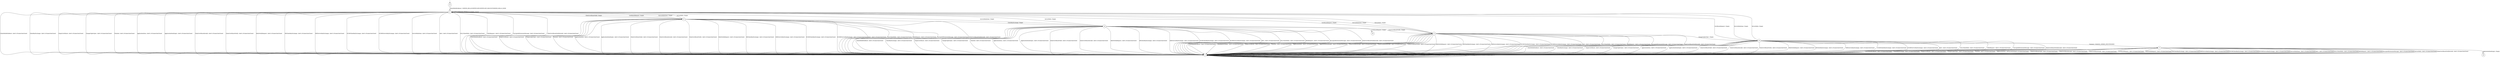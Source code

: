 digraph g {

	s0 [shape="circle" label="s0"];
	s1 [shape="circle" label="s1"];
	s2 [shape="circle" label="s2"];
	s3 [shape="circle" label="s3"];
	s4 [shape="circle" label="s4"];
	s5 [shape="circle" label="s5"];
	s6 [shape="circle" label="s6"];
	s7 [shape="circle" label="s7"];
	s8 [shape="circle" label="s8"];
	s9 [shape="circle" label="s9"];
	s0 -> s2 [label="ClientHelloRSAReset / SERVER_HELLOCERTIFICATECERTIFICATE_REQUESTSERVER_HELLO_DONE"];
	s1 -> s1 [label="ClientHelloRSAReset / x"];
	s1 -> s1 [label="ClientKeyExchange / x"];
	s1 -> s1 [label="EmptyCertificate / x"];
	s1 -> s1 [label="ChangeCipherSpec / x"];
	s1 -> s1 [label="Finished / x"];
	s1 -> s1 [label="ApplicationData / x"];
	s1 -> s1 [label="ApplicationDataEmpty / x"];
	s1 -> s1 [label="ClientCertificateValid / x"];
	s1 -> s1 [label="ClientCertificateInvalid / x"];
	s1 -> s1 [label="ClientCertificateVerify / x"];
	s1 -> s1 [label="CertificateRequest / x"];
	s1 -> s1 [label="HelloVerifyRequest / x"];
	s1 -> s1 [label="DHClientKeyExchange / x"];
	s1 -> s1 [label="DHEServerKeyExchange / x"];
	s1 -> s1 [label="ECDHClientKeyExchange / x"];
	s1 -> s1 [label="ECDHEServerKeyExchange / x"];
	s1 -> s1 [label="ServerHelloDone / x"];
	s1 -> s1 [label="Alert / x"];
	s1 -> s1 [label="SSL2ClientHello / x"];
	s1 -> s1 [label="HelloRequest / x"];
	s1 -> s1 [label="EncryptedExtensionMessage / x"];
	s1 -> s1 [label="ServerHello / x"];
	s1 -> s1 [label="ClientCertificateVerifyInvalid / x"];
	s2 -> s1 [label="ClientHelloRSAReset / Alert1.0ConnectionClosed"];
	s2 -> s1 [label="ClientKeyExchange / Alert1.0ConnectionClosed"];
	s2 -> s1 [label="EmptyCertificate / Alert1.0ConnectionClosed"];
	s2 -> s1 [label="ChangeCipherSpec / Alert1.0ConnectionClosed"];
	s2 -> s1 [label="Finished / Alert1.0ConnectionClosed"];
	s2 -> s1 [label="ApplicationData / Alert2.10ConnectionClosed"];
	s2 -> s1 [label="ApplicationDataEmpty / Alert1.0ConnectionClosed"];
	s2 -> s3 [label="ClientCertificateValid / Empty"];
	s2 -> s1 [label="ClientCertificateInvalid / Alert1.0ConnectionClosed"];
	s2 -> s1 [label="ClientCertificateVerify / Alert1.0ConnectionClosed"];
	s2 -> s2 [label="CertificateRequest / Empty"];
	s2 -> s1 [label="HelloVerifyRequest / Alert1.0ConnectionClosed"];
	s2 -> s1 [label="DHClientKeyExchange / Alert1.0ConnectionClosed"];
	s2 -> s1 [label="DHEServerKeyExchange / Alert1.0ConnectionClosed"];
	s2 -> s1 [label="ECDHClientKeyExchange / Alert1.0ConnectionClosed"];
	s2 -> s1 [label="ECDHEServerKeyExchange / Alert1.0ConnectionClosed"];
	s2 -> s1 [label="ServerHelloDone / Alert1.0ConnectionClosed"];
	s2 -> s1 [label="Alert / Alert1.0ConnectionClosed"];
	s2 -> s1 [label="SSL2ClientHello / Alert1.0ConnectionClosed"];
	s2 -> s1 [label="HelloRequest / Alert2.10ConnectionClosed"];
	s2 -> s1 [label="EncryptedExtensionMessage / Alert1.0ConnectionClosed"];
	s2 -> s2 [label="ServerHello / Empty"];
	s2 -> s1 [label="ClientCertificateVerifyInvalid / Alert1.0ConnectionClosed"];
	s3 -> s1 [label="ClientHelloRSAReset / Alert1.0ConnectionClosed"];
	s3 -> s4 [label="ClientKeyExchange / Empty"];
	s3 -> s1 [label="EmptyCertificate / Alert1.0ConnectionClosed"];
	s3 -> s1 [label="ChangeCipherSpec / Alert1.0ConnectionClosed"];
	s3 -> s1 [label="Finished / Alert1.0ConnectionClosed"];
	s3 -> s1 [label="ApplicationData / Alert2.10ConnectionClosed"];
	s3 -> s1 [label="ApplicationDataEmpty / Alert1.0ConnectionClosed"];
	s3 -> s1 [label="ClientCertificateValid / Alert1.0ConnectionClosed"];
	s3 -> s1 [label="ClientCertificateInvalid / Alert1.0ConnectionClosed"];
	s3 -> s1 [label="ClientCertificateVerify / Alert1.0ConnectionClosed"];
	s3 -> s2 [label="CertificateRequest / Empty"];
	s3 -> s1 [label="HelloVerifyRequest / Alert1.0ConnectionClosed"];
	s3 -> s1 [label="DHClientKeyExchange / Alert1.0ConnectionClosed"];
	s3 -> s1 [label="DHEServerKeyExchange / Alert1.0ConnectionClosed"];
	s3 -> s1 [label="ECDHClientKeyExchange / Alert1.0ConnectionClosed"];
	s3 -> s1 [label="ECDHEServerKeyExchange / Alert1.0ConnectionClosed"];
	s3 -> s2 [label="ServerHelloDone / Empty"];
	s3 -> s1 [label="Alert / Alert1.0ConnectionClosed"];
	s3 -> s1 [label="SSL2ClientHello / Alert1.0ConnectionClosed"];
	s3 -> s1 [label="HelloRequest / Alert2.10ConnectionClosed"];
	s3 -> s1 [label="EncryptedExtensionMessage / Alert1.0ConnectionClosed"];
	s3 -> s2 [label="ServerHello / Empty"];
	s3 -> s1 [label="ClientCertificateVerifyInvalid / Alert1.0ConnectionClosed"];
	s4 -> s1 [label="ClientHelloRSAReset / Alert1.0ConnectionClosed"];
	s4 -> s1 [label="ClientKeyExchange / Alert1.0ConnectionClosed"];
	s4 -> s1 [label="EmptyCertificate / Alert1.0ConnectionClosed"];
	s4 -> s1 [label="ChangeCipherSpec / Alert1.0ConnectionClosed"];
	s4 -> s1 [label="Finished / Alert1.0ConnectionClosed"];
	s4 -> s1 [label="ApplicationData / Alert2.10ConnectionClosed"];
	s4 -> s1 [label="ApplicationDataEmpty / Alert1.0ConnectionClosed"];
	s4 -> s1 [label="ClientCertificateValid / Alert1.0ConnectionClosed"];
	s4 -> s1 [label="ClientCertificateInvalid / Alert1.0ConnectionClosed"];
	s4 -> s5 [label="ClientCertificateVerify / Empty"];
	s4 -> s8 [label="CertificateRequest / Empty"];
	s4 -> s1 [label="HelloVerifyRequest / Alert1.0ConnectionClosed"];
	s4 -> s1 [label="DHClientKeyExchange / Alert1.0ConnectionClosed"];
	s4 -> s1 [label="DHEServerKeyExchange / Alert1.0ConnectionClosed"];
	s4 -> s1 [label="ECDHClientKeyExchange / Alert1.0ConnectionClosed"];
	s4 -> s1 [label="ECDHEServerKeyExchange / Alert1.0ConnectionClosed"];
	s4 -> s2 [label="ServerHelloDone / Empty"];
	s4 -> s1 [label="Alert / Alert1.0ConnectionClosed"];
	s4 -> s1 [label="SSL2ClientHello / Alert1.0ConnectionClosed"];
	s4 -> s1 [label="HelloRequest / Alert2.10ConnectionClosed"];
	s4 -> s1 [label="EncryptedExtensionMessage / Alert1.0ConnectionClosed"];
	s4 -> s2 [label="ServerHello / Empty"];
	s4 -> s1 [label="ClientCertificateVerifyInvalid / Alert1.0ConnectionClosed"];
	s5 -> s1 [label="ClientHelloRSAReset / Alert1.0ConnectionClosed"];
	s5 -> s1 [label="ClientKeyExchange / Alert1.0ConnectionClosed"];
	s5 -> s1 [label="EmptyCertificate / Alert1.0ConnectionClosed"];
	s5 -> s6 [label="ChangeCipherSpec / Empty"];
	s5 -> s1 [label="Finished / Alert1.0ConnectionClosed"];
	s5 -> s1 [label="ApplicationData / Alert2.10ConnectionClosed"];
	s5 -> s1 [label="ApplicationDataEmpty / Alert1.0ConnectionClosed"];
	s5 -> s1 [label="ClientCertificateValid / Alert1.0ConnectionClosed"];
	s5 -> s1 [label="ClientCertificateInvalid / Alert1.0ConnectionClosed"];
	s5 -> s1 [label="ClientCertificateVerify / Alert1.0ConnectionClosed"];
	s5 -> s2 [label="CertificateRequest / Empty"];
	s5 -> s1 [label="HelloVerifyRequest / Alert1.0ConnectionClosed"];
	s5 -> s1 [label="DHClientKeyExchange / Alert1.0ConnectionClosed"];
	s5 -> s1 [label="DHEServerKeyExchange / Alert1.0ConnectionClosed"];
	s5 -> s1 [label="ECDHClientKeyExchange / Alert1.0ConnectionClosed"];
	s5 -> s1 [label="ECDHEServerKeyExchange / Alert1.0ConnectionClosed"];
	s5 -> s2 [label="ServerHelloDone / Empty"];
	s5 -> s1 [label="Alert / Alert1.0ConnectionClosed"];
	s5 -> s1 [label="SSL2ClientHello / Alert1.0ConnectionClosed"];
	s5 -> s1 [label="HelloRequest / Alert2.10ConnectionClosed"];
	s5 -> s1 [label="EncryptedExtensionMessage / Alert1.0ConnectionClosed"];
	s5 -> s2 [label="ServerHello / Empty"];
	s5 -> s1 [label="ClientCertificateVerifyInvalid / Alert1.0ConnectionClosed"];
	s6 -> s1 [label="ClientHelloRSAReset / Alert1.0ConnectionClosed"];
	s6 -> s1 [label="ClientKeyExchange / Alert1.0ConnectionClosed"];
	s6 -> s1 [label="EmptyCertificate / Alert1.0ConnectionClosed"];
	s6 -> s1 [label="ChangeCipherSpec / Alert1.0ConnectionClosed"];
	s6 -> s7 [label="Finished / CHANGE_CIPHER_SPECFINISHED"];
	s6 -> s1 [label="ApplicationData / Alert2.10ConnectionClosed"];
	s6 -> s1 [label="ApplicationDataEmpty / Alert2.10ConnectionClosed"];
	s6 -> s1 [label="ClientCertificateValid / Alert1.0ConnectionClosed"];
	s6 -> s1 [label="ClientCertificateInvalid / Alert1.0ConnectionClosed"];
	s6 -> s1 [label="ClientCertificateVerify / Alert1.0ConnectionClosed"];
	s6 -> s2 [label="CertificateRequest / Empty"];
	s6 -> s1 [label="HelloVerifyRequest / Alert1.0ConnectionClosed"];
	s6 -> s1 [label="DHClientKeyExchange / Alert1.0ConnectionClosed"];
	s6 -> s1 [label="DHEServerKeyExchange / Alert1.0ConnectionClosed"];
	s6 -> s1 [label="ECDHClientKeyExchange / Alert1.0ConnectionClosed"];
	s6 -> s1 [label="ECDHEServerKeyExchange / Alert1.0ConnectionClosed"];
	s6 -> s2 [label="ServerHelloDone / Empty"];
	s6 -> s1 [label="Alert / Alert1.0ConnectionClosed"];
	s6 -> s1 [label="SSL2ClientHello / Alert1.0ConnectionClosed"];
	s6 -> s1 [label="HelloRequest / Alert2.10ConnectionClosed"];
	s6 -> s1 [label="EncryptedExtensionMessage / Alert1.0ConnectionClosed"];
	s6 -> s2 [label="ServerHello / Empty"];
	s6 -> s1 [label="ClientCertificateVerifyInvalid / Alert1.0ConnectionClosed"];
	s7 -> s1 [label="ClientHelloRSAReset / Alert1.0ConnectionClosed"];
	s7 -> s1 [label="ClientKeyExchange / Alert1.0ConnectionClosed"];
	s7 -> s1 [label="EmptyCertificate / Alert1.0ConnectionClosed"];
	s7 -> s1 [label="ChangeCipherSpec / Alert1.0ConnectionClosed"];
	s7 -> s1 [label="Finished / Alert1.0ConnectionClosed"];
	s7 -> s1 [label="ApplicationData / APPLICATIONAlert1.0ConnectionClosed"];
	s7 -> s9 [label="ApplicationDataEmpty / Empty"];
	s7 -> s1 [label="ClientCertificateValid / Alert1.0ConnectionClosed"];
	s7 -> s1 [label="ClientCertificateInvalid / Alert1.0ConnectionClosed"];
	s7 -> s1 [label="ClientCertificateVerify / Alert1.0ConnectionClosed"];
	s7 -> s1 [label="CertificateRequest / Alert1.0ConnectionClosed"];
	s7 -> s1 [label="HelloVerifyRequest / Alert1.0ConnectionClosed"];
	s7 -> s1 [label="DHClientKeyExchange / Alert1.0ConnectionClosed"];
	s7 -> s1 [label="DHEServerKeyExchange / Alert1.0ConnectionClosed"];
	s7 -> s1 [label="ECDHClientKeyExchange / Alert1.0ConnectionClosed"];
	s7 -> s1 [label="ECDHEServerKeyExchange / Alert1.0ConnectionClosed"];
	s7 -> s1 [label="ServerHelloDone / Alert1.0ConnectionClosed"];
	s7 -> s1 [label="Alert / Alert1.0ConnectionClosed"];
	s7 -> s1 [label="SSL2ClientHello / Alert1.0ConnectionClosed"];
	s7 -> s1 [label="HelloRequest / Alert2.10ConnectionClosed"];
	s7 -> s1 [label="EncryptedExtensionMessage / Alert1.0ConnectionClosed"];
	s7 -> s1 [label="ServerHello / Alert1.0ConnectionClosed"];
	s7 -> s1 [label="ClientCertificateVerifyInvalid / Alert1.0ConnectionClosed"];

__start0 [label="" shape="none" width="0" height="0"];
__start0 -> s0;

}
